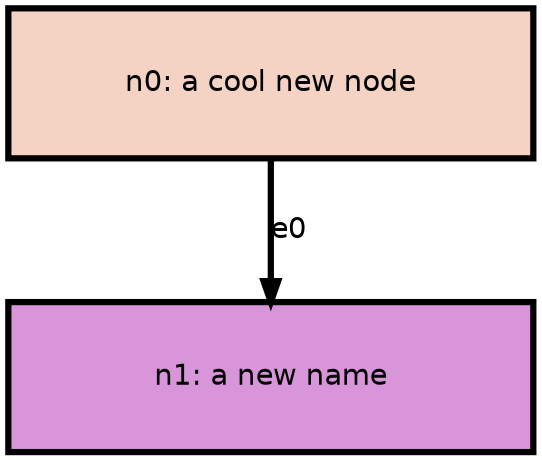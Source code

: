 digraph {

    graph [fontname = "helvetica" rankdir=TB ranksep=0.75 nodesep=0.5];
    node [fontname = "helvetica" style="filled" shape=box height=1 width=3.5 penwidth=3];
    edge [fontname = "helvetica" penwidth=3 color="#000"];

    "n0" [label="n0: a cool new node" fillcolor="#F4D3C4" color="#000" fontcolor="#000"]
    "n1" [label="n1: a new name" fillcolor="#D895DA" color="#000" fontcolor="#000"]

    "n0" -> "n1" [label="e0"];

}